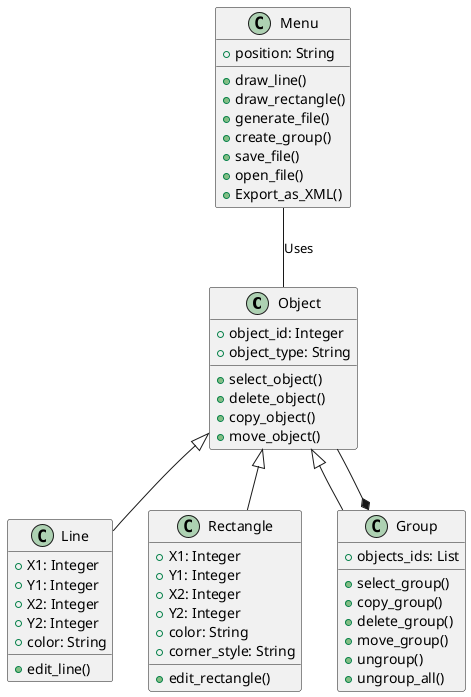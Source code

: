 @startuml

class Object {
+ object_id: Integer
+ object_type: String
+ select_object()
+ delete_object()
+ copy_object()
+ move_object()
}

class Line {
+ X1: Integer
+ Y1: Integer
+ X2: Integer
+ Y2: Integer
+ color: String
+ edit_line()
}

class Rectangle {
+ X1: Integer
+ Y1: Integer
+ X2: Integer
+ Y2: Integer
+ color: String
+ corner_style: String
+ edit_rectangle()
}

class Group {
+ objects_ids: List
+ select_group()
+ copy_group()
+ delete_group()
+ move_group()
+ ungroup()
+ ungroup_all()
}

class Menu {
    + position: String
    + draw_line()
    + draw_rectangle()
    + generate_file()
    + create_group()
    + save_file()
    + open_file()
    + Export_as_XML()
}

Object <|-- Line
Object <|-- Rectangle
Object <|-- Group
Menu  -- Object: Uses
Group *-- Object

@enduml

